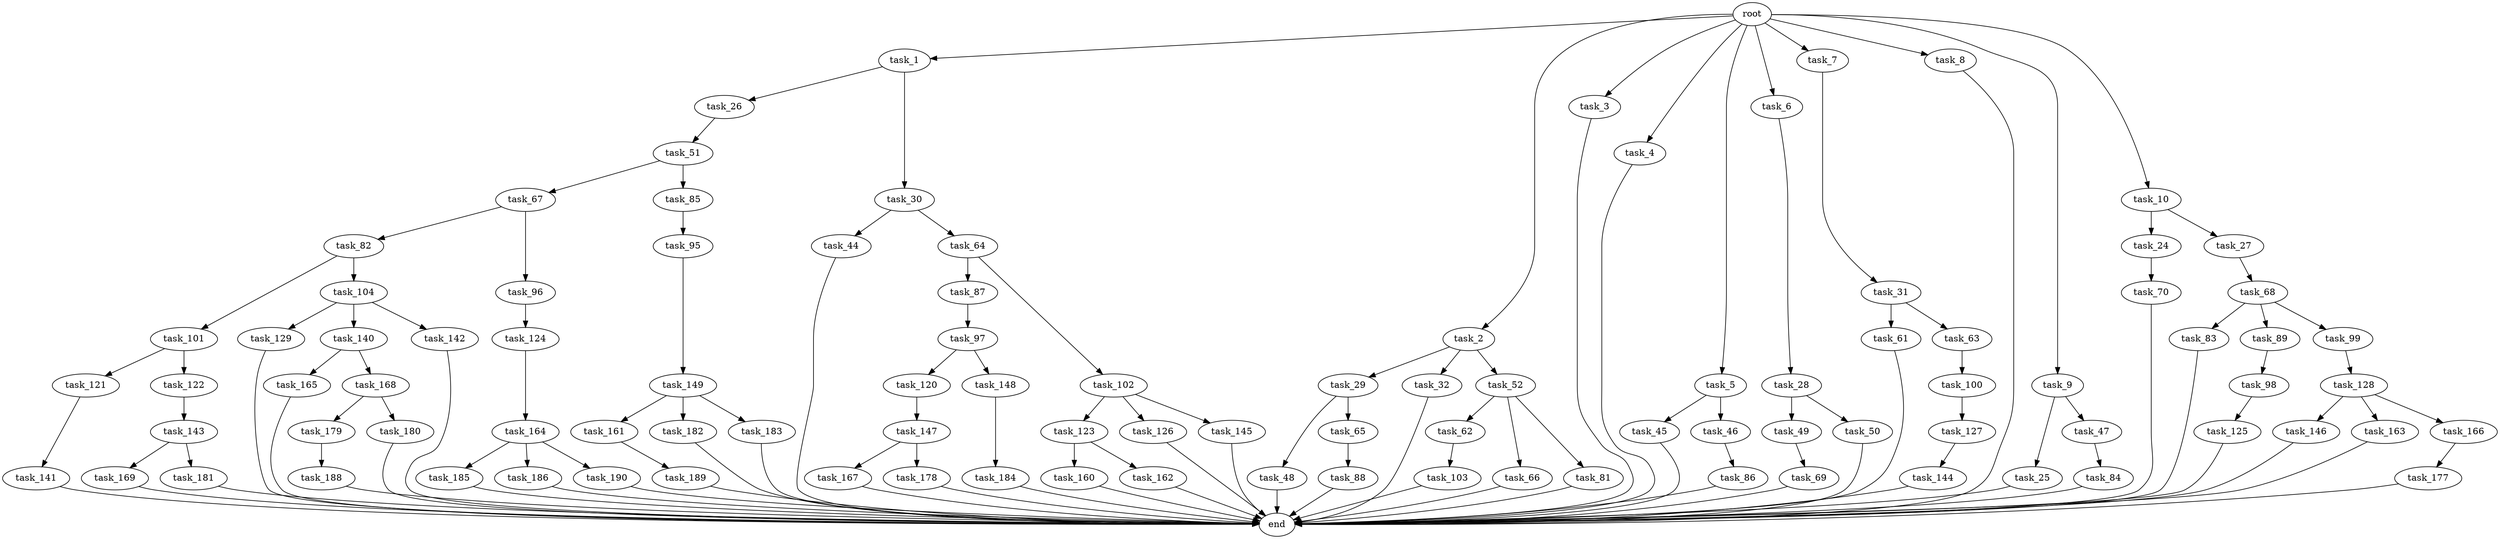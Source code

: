 digraph G {
  root [size="0.000000"];
  task_1 [size="1024.000000"];
  task_2 [size="1024.000000"];
  task_3 [size="1024.000000"];
  task_4 [size="1024.000000"];
  task_5 [size="1024.000000"];
  task_6 [size="1024.000000"];
  task_7 [size="1024.000000"];
  task_8 [size="1024.000000"];
  task_9 [size="1024.000000"];
  task_10 [size="1024.000000"];
  task_24 [size="858993459200.000000"];
  task_25 [size="858993459200.000000"];
  task_26 [size="549755813888.000000"];
  task_27 [size="858993459200.000000"];
  task_28 [size="34359738368.000000"];
  task_29 [size="137438953472.000000"];
  task_30 [size="549755813888.000000"];
  task_31 [size="549755813888.000000"];
  task_32 [size="137438953472.000000"];
  task_44 [size="309237645312.000000"];
  task_45 [size="549755813888.000000"];
  task_46 [size="549755813888.000000"];
  task_47 [size="858993459200.000000"];
  task_48 [size="549755813888.000000"];
  task_49 [size="309237645312.000000"];
  task_50 [size="309237645312.000000"];
  task_51 [size="214748364800.000000"];
  task_52 [size="137438953472.000000"];
  task_61 [size="549755813888.000000"];
  task_62 [size="77309411328.000000"];
  task_63 [size="549755813888.000000"];
  task_64 [size="309237645312.000000"];
  task_65 [size="549755813888.000000"];
  task_66 [size="77309411328.000000"];
  task_67 [size="309237645312.000000"];
  task_68 [size="137438953472.000000"];
  task_69 [size="34359738368.000000"];
  task_70 [size="695784701952.000000"];
  task_81 [size="77309411328.000000"];
  task_82 [size="34359738368.000000"];
  task_83 [size="549755813888.000000"];
  task_84 [size="420906795008.000000"];
  task_85 [size="309237645312.000000"];
  task_86 [size="309237645312.000000"];
  task_87 [size="549755813888.000000"];
  task_88 [size="214748364800.000000"];
  task_89 [size="549755813888.000000"];
  task_95 [size="695784701952.000000"];
  task_96 [size="34359738368.000000"];
  task_97 [size="77309411328.000000"];
  task_98 [size="549755813888.000000"];
  task_99 [size="549755813888.000000"];
  task_100 [size="549755813888.000000"];
  task_101 [size="858993459200.000000"];
  task_102 [size="549755813888.000000"];
  task_103 [size="420906795008.000000"];
  task_104 [size="858993459200.000000"];
  task_120 [size="137438953472.000000"];
  task_121 [size="420906795008.000000"];
  task_122 [size="420906795008.000000"];
  task_123 [size="858993459200.000000"];
  task_124 [size="77309411328.000000"];
  task_125 [size="695784701952.000000"];
  task_126 [size="858993459200.000000"];
  task_127 [size="34359738368.000000"];
  task_128 [size="77309411328.000000"];
  task_129 [size="77309411328.000000"];
  task_140 [size="77309411328.000000"];
  task_141 [size="34359738368.000000"];
  task_142 [size="77309411328.000000"];
  task_143 [size="858993459200.000000"];
  task_144 [size="214748364800.000000"];
  task_145 [size="858993459200.000000"];
  task_146 [size="858993459200.000000"];
  task_147 [size="695784701952.000000"];
  task_148 [size="137438953472.000000"];
  task_149 [size="77309411328.000000"];
  task_160 [size="34359738368.000000"];
  task_161 [size="695784701952.000000"];
  task_162 [size="34359738368.000000"];
  task_163 [size="858993459200.000000"];
  task_164 [size="695784701952.000000"];
  task_165 [size="695784701952.000000"];
  task_166 [size="858993459200.000000"];
  task_167 [size="34359738368.000000"];
  task_168 [size="695784701952.000000"];
  task_169 [size="77309411328.000000"];
  task_177 [size="420906795008.000000"];
  task_178 [size="34359738368.000000"];
  task_179 [size="77309411328.000000"];
  task_180 [size="77309411328.000000"];
  task_181 [size="77309411328.000000"];
  task_182 [size="695784701952.000000"];
  task_183 [size="695784701952.000000"];
  task_184 [size="137438953472.000000"];
  task_185 [size="309237645312.000000"];
  task_186 [size="309237645312.000000"];
  task_188 [size="858993459200.000000"];
  task_189 [size="420906795008.000000"];
  task_190 [size="309237645312.000000"];
  end [size="0.000000"];

  root -> task_1 [size="1.000000"];
  root -> task_2 [size="1.000000"];
  root -> task_3 [size="1.000000"];
  root -> task_4 [size="1.000000"];
  root -> task_5 [size="1.000000"];
  root -> task_6 [size="1.000000"];
  root -> task_7 [size="1.000000"];
  root -> task_8 [size="1.000000"];
  root -> task_9 [size="1.000000"];
  root -> task_10 [size="1.000000"];
  task_1 -> task_26 [size="536870912.000000"];
  task_1 -> task_30 [size="536870912.000000"];
  task_2 -> task_29 [size="134217728.000000"];
  task_2 -> task_32 [size="134217728.000000"];
  task_2 -> task_52 [size="134217728.000000"];
  task_3 -> end [size="1.000000"];
  task_4 -> end [size="1.000000"];
  task_5 -> task_45 [size="536870912.000000"];
  task_5 -> task_46 [size="536870912.000000"];
  task_6 -> task_28 [size="33554432.000000"];
  task_7 -> task_31 [size="536870912.000000"];
  task_8 -> end [size="1.000000"];
  task_9 -> task_25 [size="838860800.000000"];
  task_9 -> task_47 [size="838860800.000000"];
  task_10 -> task_24 [size="838860800.000000"];
  task_10 -> task_27 [size="838860800.000000"];
  task_24 -> task_70 [size="679477248.000000"];
  task_25 -> end [size="1.000000"];
  task_26 -> task_51 [size="209715200.000000"];
  task_27 -> task_68 [size="134217728.000000"];
  task_28 -> task_49 [size="301989888.000000"];
  task_28 -> task_50 [size="301989888.000000"];
  task_29 -> task_48 [size="536870912.000000"];
  task_29 -> task_65 [size="536870912.000000"];
  task_30 -> task_44 [size="301989888.000000"];
  task_30 -> task_64 [size="301989888.000000"];
  task_31 -> task_61 [size="536870912.000000"];
  task_31 -> task_63 [size="536870912.000000"];
  task_32 -> end [size="1.000000"];
  task_44 -> end [size="1.000000"];
  task_45 -> end [size="1.000000"];
  task_46 -> task_86 [size="301989888.000000"];
  task_47 -> task_84 [size="411041792.000000"];
  task_48 -> end [size="1.000000"];
  task_49 -> task_69 [size="33554432.000000"];
  task_50 -> end [size="1.000000"];
  task_51 -> task_67 [size="301989888.000000"];
  task_51 -> task_85 [size="301989888.000000"];
  task_52 -> task_62 [size="75497472.000000"];
  task_52 -> task_66 [size="75497472.000000"];
  task_52 -> task_81 [size="75497472.000000"];
  task_61 -> end [size="1.000000"];
  task_62 -> task_103 [size="411041792.000000"];
  task_63 -> task_100 [size="536870912.000000"];
  task_64 -> task_87 [size="536870912.000000"];
  task_64 -> task_102 [size="536870912.000000"];
  task_65 -> task_88 [size="209715200.000000"];
  task_66 -> end [size="1.000000"];
  task_67 -> task_82 [size="33554432.000000"];
  task_67 -> task_96 [size="33554432.000000"];
  task_68 -> task_83 [size="536870912.000000"];
  task_68 -> task_89 [size="536870912.000000"];
  task_68 -> task_99 [size="536870912.000000"];
  task_69 -> end [size="1.000000"];
  task_70 -> end [size="1.000000"];
  task_81 -> end [size="1.000000"];
  task_82 -> task_101 [size="838860800.000000"];
  task_82 -> task_104 [size="838860800.000000"];
  task_83 -> end [size="1.000000"];
  task_84 -> end [size="1.000000"];
  task_85 -> task_95 [size="679477248.000000"];
  task_86 -> end [size="1.000000"];
  task_87 -> task_97 [size="75497472.000000"];
  task_88 -> end [size="1.000000"];
  task_89 -> task_98 [size="536870912.000000"];
  task_95 -> task_149 [size="75497472.000000"];
  task_96 -> task_124 [size="75497472.000000"];
  task_97 -> task_120 [size="134217728.000000"];
  task_97 -> task_148 [size="134217728.000000"];
  task_98 -> task_125 [size="679477248.000000"];
  task_99 -> task_128 [size="75497472.000000"];
  task_100 -> task_127 [size="33554432.000000"];
  task_101 -> task_121 [size="411041792.000000"];
  task_101 -> task_122 [size="411041792.000000"];
  task_102 -> task_123 [size="838860800.000000"];
  task_102 -> task_126 [size="838860800.000000"];
  task_102 -> task_145 [size="838860800.000000"];
  task_103 -> end [size="1.000000"];
  task_104 -> task_129 [size="75497472.000000"];
  task_104 -> task_140 [size="75497472.000000"];
  task_104 -> task_142 [size="75497472.000000"];
  task_120 -> task_147 [size="679477248.000000"];
  task_121 -> task_141 [size="33554432.000000"];
  task_122 -> task_143 [size="838860800.000000"];
  task_123 -> task_160 [size="33554432.000000"];
  task_123 -> task_162 [size="33554432.000000"];
  task_124 -> task_164 [size="679477248.000000"];
  task_125 -> end [size="1.000000"];
  task_126 -> end [size="1.000000"];
  task_127 -> task_144 [size="209715200.000000"];
  task_128 -> task_146 [size="838860800.000000"];
  task_128 -> task_163 [size="838860800.000000"];
  task_128 -> task_166 [size="838860800.000000"];
  task_129 -> end [size="1.000000"];
  task_140 -> task_165 [size="679477248.000000"];
  task_140 -> task_168 [size="679477248.000000"];
  task_141 -> end [size="1.000000"];
  task_142 -> end [size="1.000000"];
  task_143 -> task_169 [size="75497472.000000"];
  task_143 -> task_181 [size="75497472.000000"];
  task_144 -> end [size="1.000000"];
  task_145 -> end [size="1.000000"];
  task_146 -> end [size="1.000000"];
  task_147 -> task_167 [size="33554432.000000"];
  task_147 -> task_178 [size="33554432.000000"];
  task_148 -> task_184 [size="134217728.000000"];
  task_149 -> task_161 [size="679477248.000000"];
  task_149 -> task_182 [size="679477248.000000"];
  task_149 -> task_183 [size="679477248.000000"];
  task_160 -> end [size="1.000000"];
  task_161 -> task_189 [size="411041792.000000"];
  task_162 -> end [size="1.000000"];
  task_163 -> end [size="1.000000"];
  task_164 -> task_185 [size="301989888.000000"];
  task_164 -> task_186 [size="301989888.000000"];
  task_164 -> task_190 [size="301989888.000000"];
  task_165 -> end [size="1.000000"];
  task_166 -> task_177 [size="411041792.000000"];
  task_167 -> end [size="1.000000"];
  task_168 -> task_179 [size="75497472.000000"];
  task_168 -> task_180 [size="75497472.000000"];
  task_169 -> end [size="1.000000"];
  task_177 -> end [size="1.000000"];
  task_178 -> end [size="1.000000"];
  task_179 -> task_188 [size="838860800.000000"];
  task_180 -> end [size="1.000000"];
  task_181 -> end [size="1.000000"];
  task_182 -> end [size="1.000000"];
  task_183 -> end [size="1.000000"];
  task_184 -> end [size="1.000000"];
  task_185 -> end [size="1.000000"];
  task_186 -> end [size="1.000000"];
  task_188 -> end [size="1.000000"];
  task_189 -> end [size="1.000000"];
  task_190 -> end [size="1.000000"];
}
